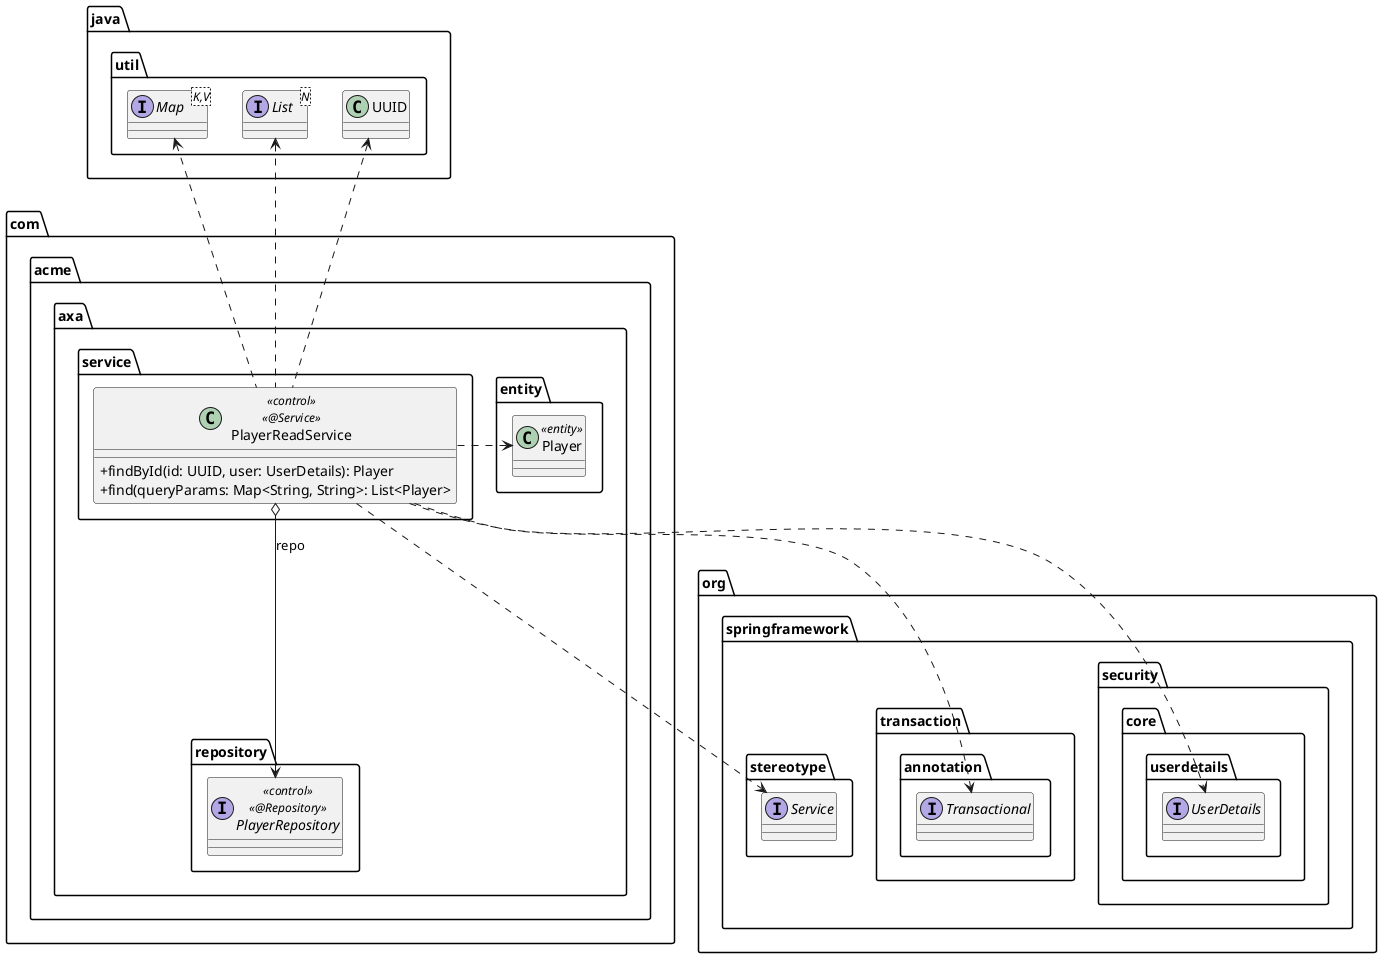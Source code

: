 @startuml

skinparam classAttributeIconSize 0

package org.springframework {
  package stereotype {
    interface Service
    }
        package transaction.annotation {
            interface Transactional
        }

        package security.core.userdetails {
            interface UserDetails
        }
}

package java.util {
    interface List<N>
    interface Map<K,V>
    class UUID
}

package com.acme.axa {
    package entity {
        class Player << entity >>
    }

    package repository {
        Interface PlayerRepository << control >> << @Repository >>
    }

    package service {
        class PlayerReadService << control >> << @Service >> {
            + findById(id: UUID, user: UserDetails): Player
            + find(queryParams: Map<String, String>: List<Player>
        }

        PlayerReadService o--> PlayerRepository : repo
        PlayerReadService .left.> Player
        PlayerReadService ..>Service
        PlayerReadService .up.> UUID
        PlayerReadService .up.> List
        PlayerReadService .up.> Map

        PlayerReadService ..>Transactional
        PlayerReadService ..> UserDetails
    }
}

@enduml
